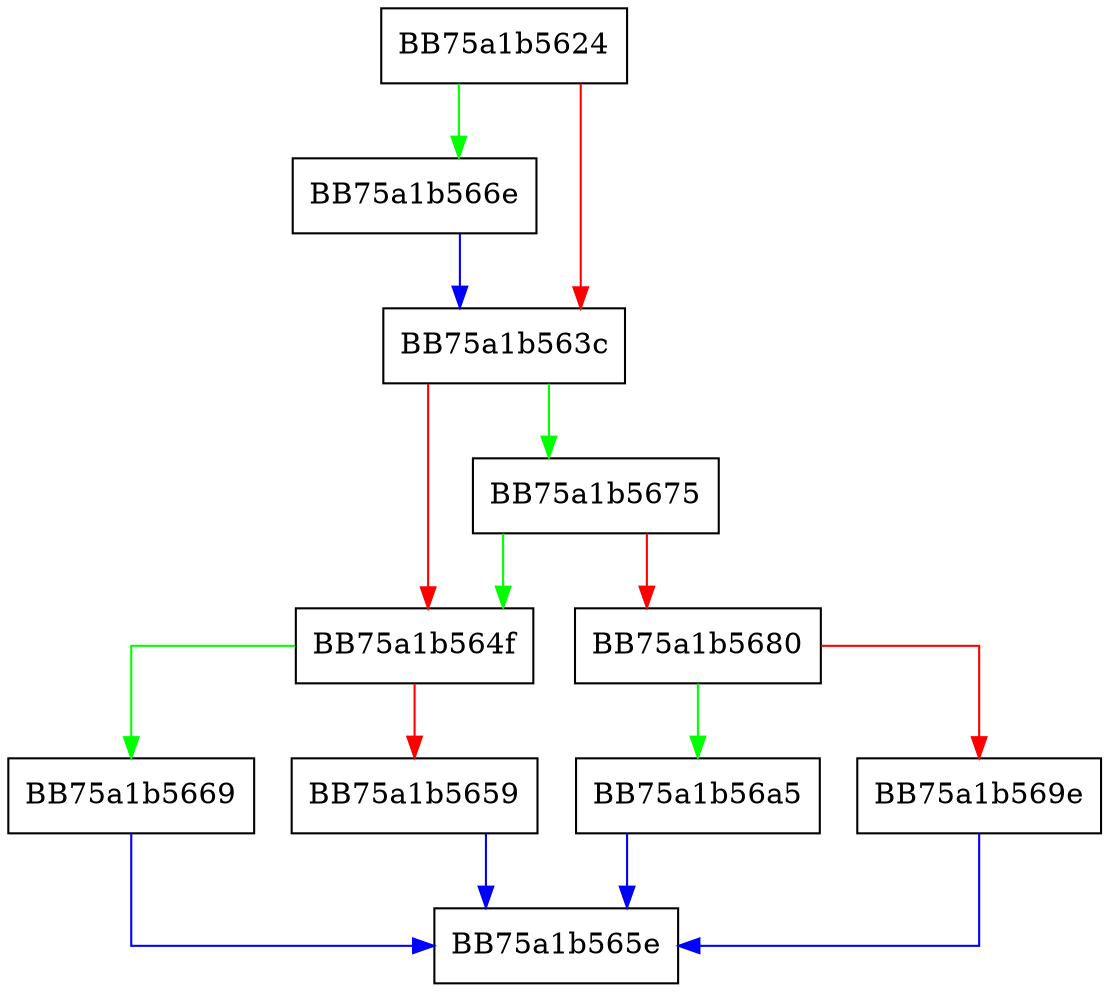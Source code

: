 digraph get_max_src_size {
  node [shape="box"];
  graph [splines=ortho];
  BB75a1b5624 -> BB75a1b566e [color="green"];
  BB75a1b5624 -> BB75a1b563c [color="red"];
  BB75a1b563c -> BB75a1b5675 [color="green"];
  BB75a1b563c -> BB75a1b564f [color="red"];
  BB75a1b564f -> BB75a1b5669 [color="green"];
  BB75a1b564f -> BB75a1b5659 [color="red"];
  BB75a1b5659 -> BB75a1b565e [color="blue"];
  BB75a1b5669 -> BB75a1b565e [color="blue"];
  BB75a1b566e -> BB75a1b563c [color="blue"];
  BB75a1b5675 -> BB75a1b564f [color="green"];
  BB75a1b5675 -> BB75a1b5680 [color="red"];
  BB75a1b5680 -> BB75a1b56a5 [color="green"];
  BB75a1b5680 -> BB75a1b569e [color="red"];
  BB75a1b569e -> BB75a1b565e [color="blue"];
  BB75a1b56a5 -> BB75a1b565e [color="blue"];
}